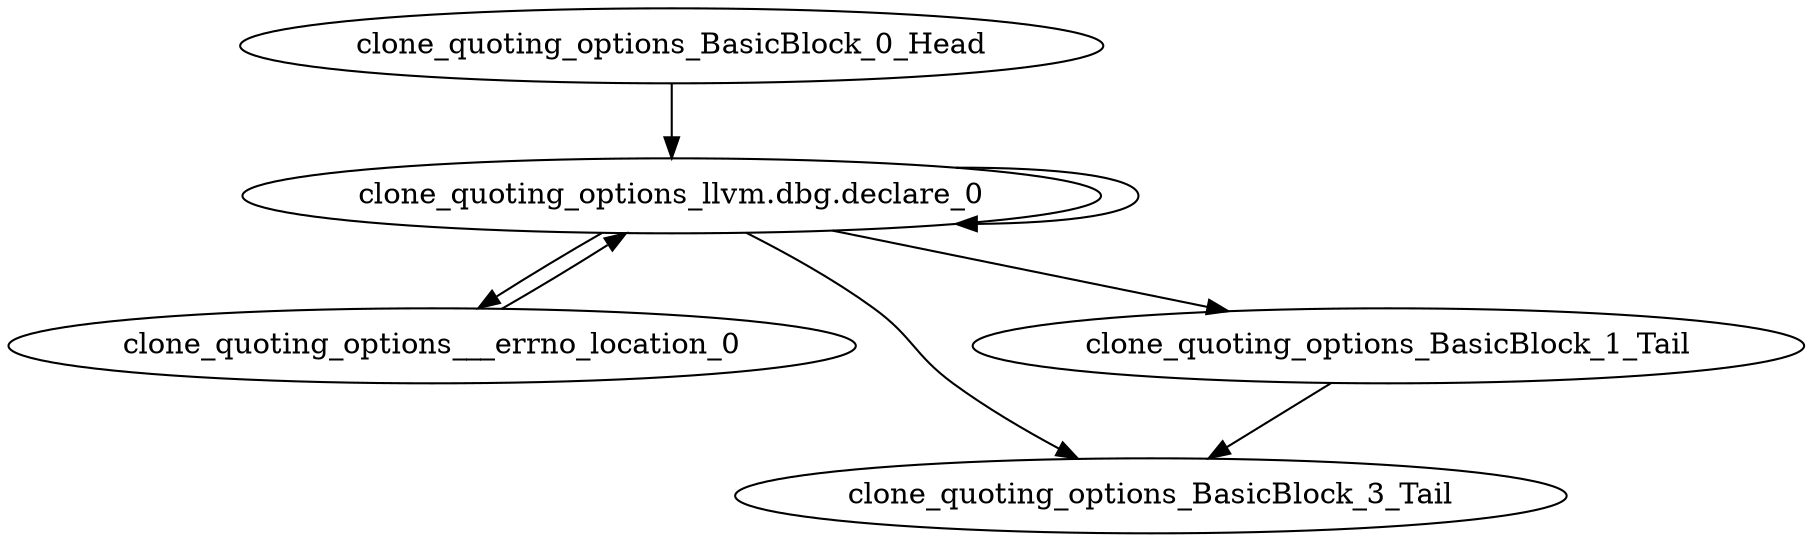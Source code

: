 digraph G {
    "clone_quoting_options_llvm.dbg.declare_0" -> "clone_quoting_options_llvm.dbg.declare_0"
    "clone_quoting_options_llvm.dbg.declare_0" -> "clone_quoting_options___errno_location_0"
    "clone_quoting_options_llvm.dbg.declare_0" -> "clone_quoting_options_BasicBlock_3_Tail"
    "clone_quoting_options_llvm.dbg.declare_0" -> "clone_quoting_options_BasicBlock_1_Tail"
    "clone_quoting_options___errno_location_0" -> "clone_quoting_options_llvm.dbg.declare_0"
    "clone_quoting_options_BasicBlock_0_Head" -> "clone_quoting_options_llvm.dbg.declare_0"
    "clone_quoting_options_BasicBlock_1_Tail" -> "clone_quoting_options_BasicBlock_3_Tail"
}
